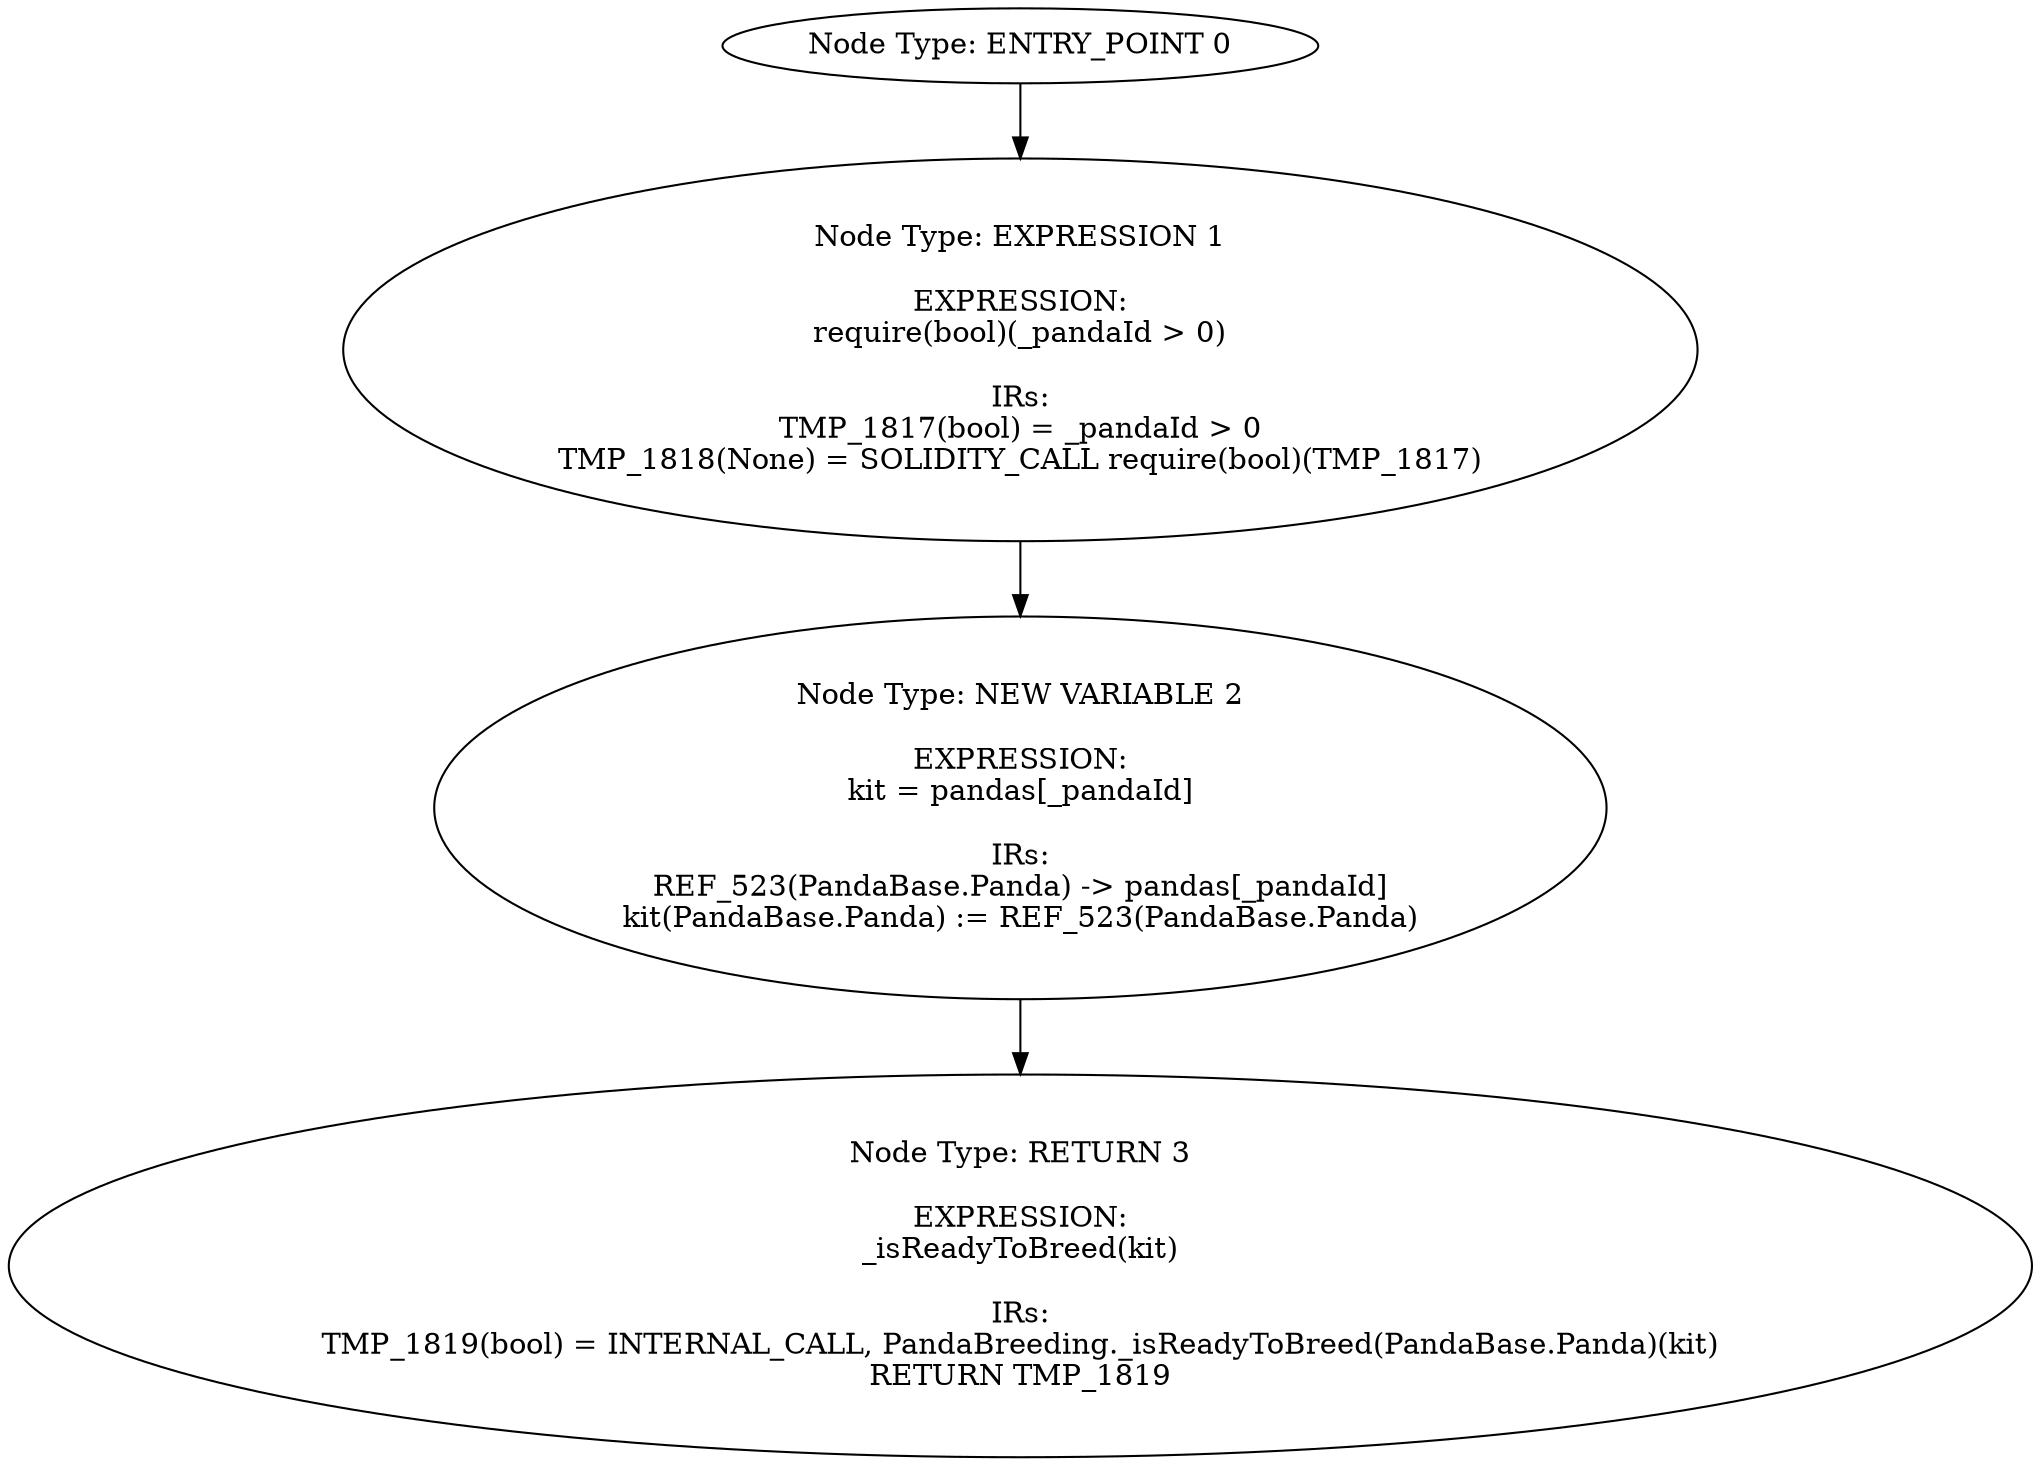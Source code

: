 digraph{
0[label="Node Type: ENTRY_POINT 0
"];
0->1;
1[label="Node Type: EXPRESSION 1

EXPRESSION:
require(bool)(_pandaId > 0)

IRs:
TMP_1817(bool) = _pandaId > 0
TMP_1818(None) = SOLIDITY_CALL require(bool)(TMP_1817)"];
1->2;
2[label="Node Type: NEW VARIABLE 2

EXPRESSION:
kit = pandas[_pandaId]

IRs:
REF_523(PandaBase.Panda) -> pandas[_pandaId]
kit(PandaBase.Panda) := REF_523(PandaBase.Panda)"];
2->3;
3[label="Node Type: RETURN 3

EXPRESSION:
_isReadyToBreed(kit)

IRs:
TMP_1819(bool) = INTERNAL_CALL, PandaBreeding._isReadyToBreed(PandaBase.Panda)(kit)
RETURN TMP_1819"];
}
